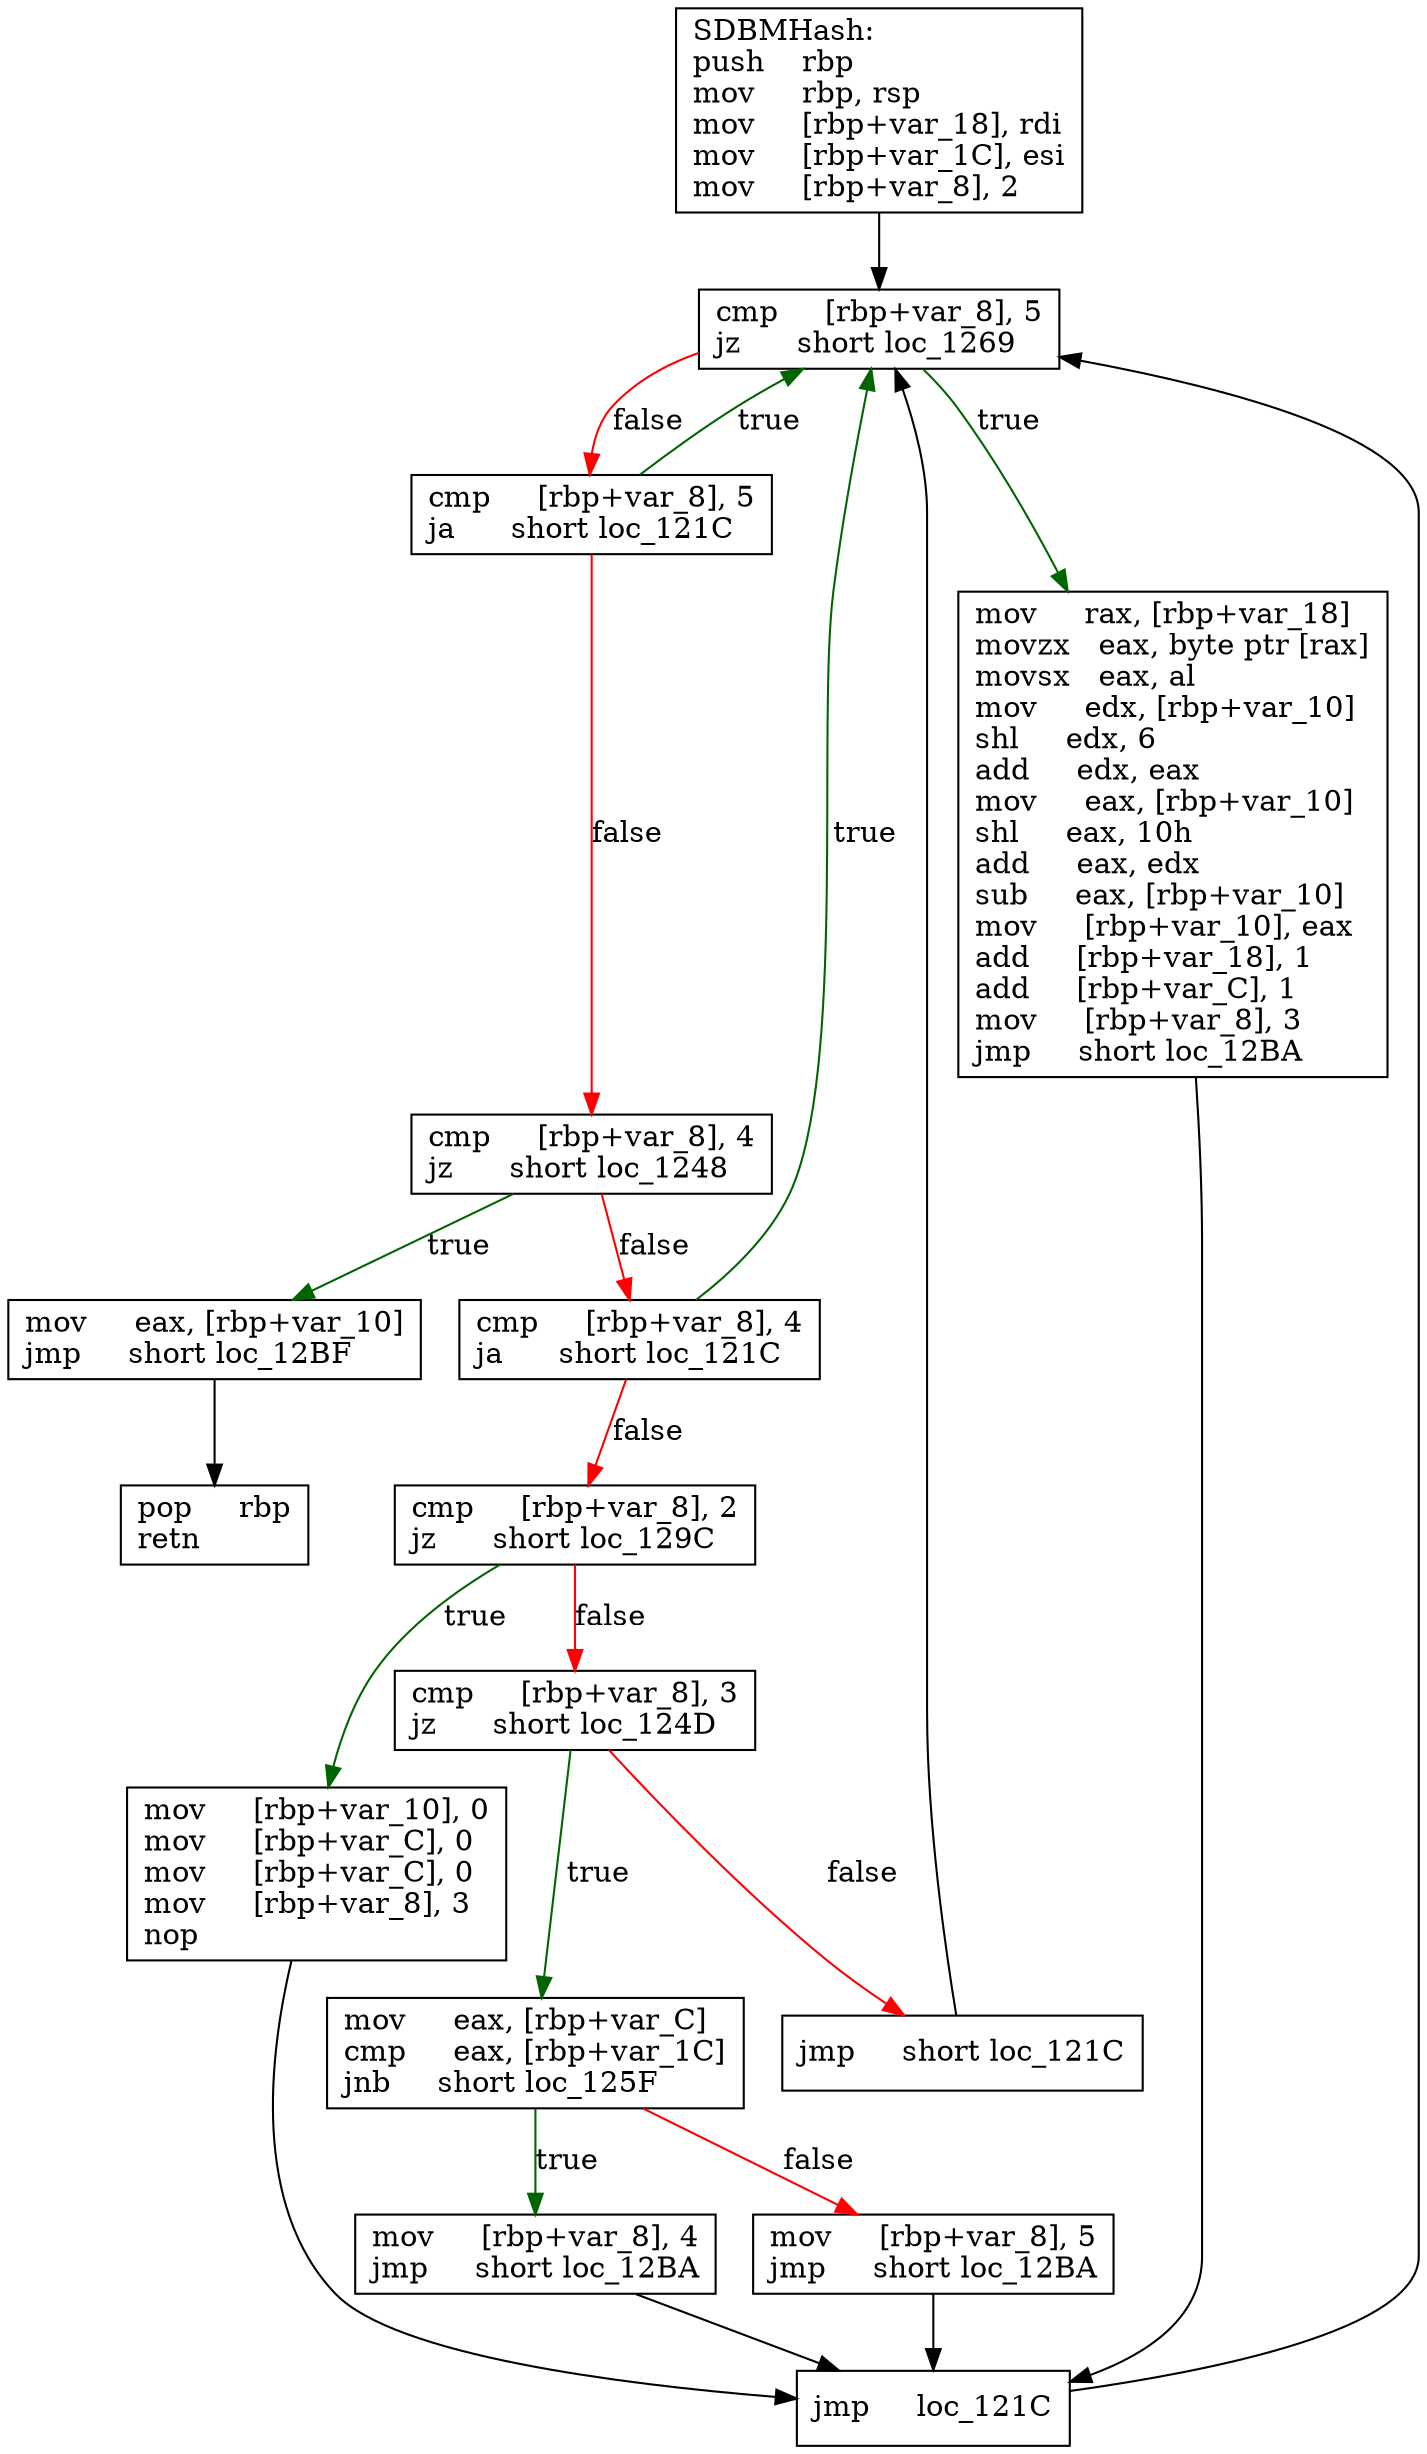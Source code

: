 digraph "SDBMHash" {
	graph [
	];
	node [
		shape = "box"
	];
	edge [
	];
	"0" [
		label = "SDBMHash:\lpush    rbp\lmov     rbp, rsp\lmov     [rbp+var_18], rdi\lmov     [rbp+var_1C], esi\lmov     [rbp+var_8], 2\l"
	];
	"1" [
		label = "cmp     [rbp+var_8], 5\ljz      short loc_1269\l"
	];
	"2" [
		label = "cmp     [rbp+var_8], 5\lja      short loc_121C\l"
	];
	"3" [
		label = "cmp     [rbp+var_8], 4\ljz      short loc_1248\l"
	];
	"4" [
		label = "cmp     [rbp+var_8], 4\lja      short loc_121C\l"
	];
	"5" [
		label = "cmp     [rbp+var_8], 2\ljz      short loc_129C\l"
	];
	"6" [
		label = "cmp     [rbp+var_8], 3\ljz      short loc_124D\l"
	];
	"7" [
		label = "jmp     short loc_121C\l"
	];
	"8" [
		label = "mov     eax, [rbp+var_10]\ljmp     short loc_12BF\l"
	];
	"9" [
		label = "mov     eax, [rbp+var_C]\lcmp     eax, [rbp+var_1C]\ljnb     short loc_125F\l"
	];
	"10" [
		label = "mov     [rbp+var_8], 5\ljmp     short loc_12BA\l"
	];
	"11" [
		label = "mov     [rbp+var_8], 4\ljmp     short loc_12BA\l"
	];
	"12" [
		label = "mov     rax, [rbp+var_18]\lmovzx   eax, byte ptr [rax]\lmovsx   eax, al\lmov     edx, [rbp+var_10]\lshl     edx, 6\ladd     edx, eax\lmov     eax, [rbp+var_10]\lshl     eax, 10h\ladd     eax, edx\lsub     eax, [rbp+var_10]\lmov     [rbp+var_10], eax\ladd     [rbp+var_18], 1\ladd     [rbp+var_C], 1\lmov     [rbp+var_8], 3\ljmp     short loc_12BA\l"
	];
	"13" [
		label = "mov     [rbp+var_10], 0\lmov     [rbp+var_C], 0\lmov     [rbp+var_C], 0\lmov     [rbp+var_8], 3\lnop\l"
	];
	"14" [
		label = "jmp     loc_121C\l"
	];
	"15" [
		label = "pop     rbp\lretn\l"
	];
// node 0
	"0" -> "1" [ ];
// node 1
	"1" -> "2" [ label = "false", color = red ];
	"1" -> "12" [ label = "true", color = darkgreen ];
// node 2
	"2" -> "1" [ label = "true", color = darkgreen ];
	"2" -> "3" [ label = "false", color = red ];
// node 3
	"3" -> "4" [ label = "false", color = red ];
	"3" -> "8" [ label = "true", color = darkgreen ];
// node 4
	"4" -> "1" [ label = "true", color = darkgreen ];
	"4" -> "5" [ label = "false", color = red ];
// node 5
	"5" -> "6" [ label = "false", color = red ];
	"5" -> "13" [ label = "true", color = darkgreen ];
// node 6
	"6" -> "7" [ label = "false", color = red ];
	"6" -> "9" [ label = "true", color = darkgreen ];
// node 7
	"7" -> "1" [ ];
// node 8
	"8" -> "15" [ ];
// node 9
	"9" -> "10" [ label = "false", color = red ];
	"9" -> "11" [ label = "true", color = darkgreen ];
// node 10
	"10" -> "14" [ ];
// node 11
	"11" -> "14" [ ];
// node 12
	"12" -> "14" [ ];
// node 13
	"13" -> "14" [ ];
// node 14
	"14" -> "1" [ ];
// node 15
}
